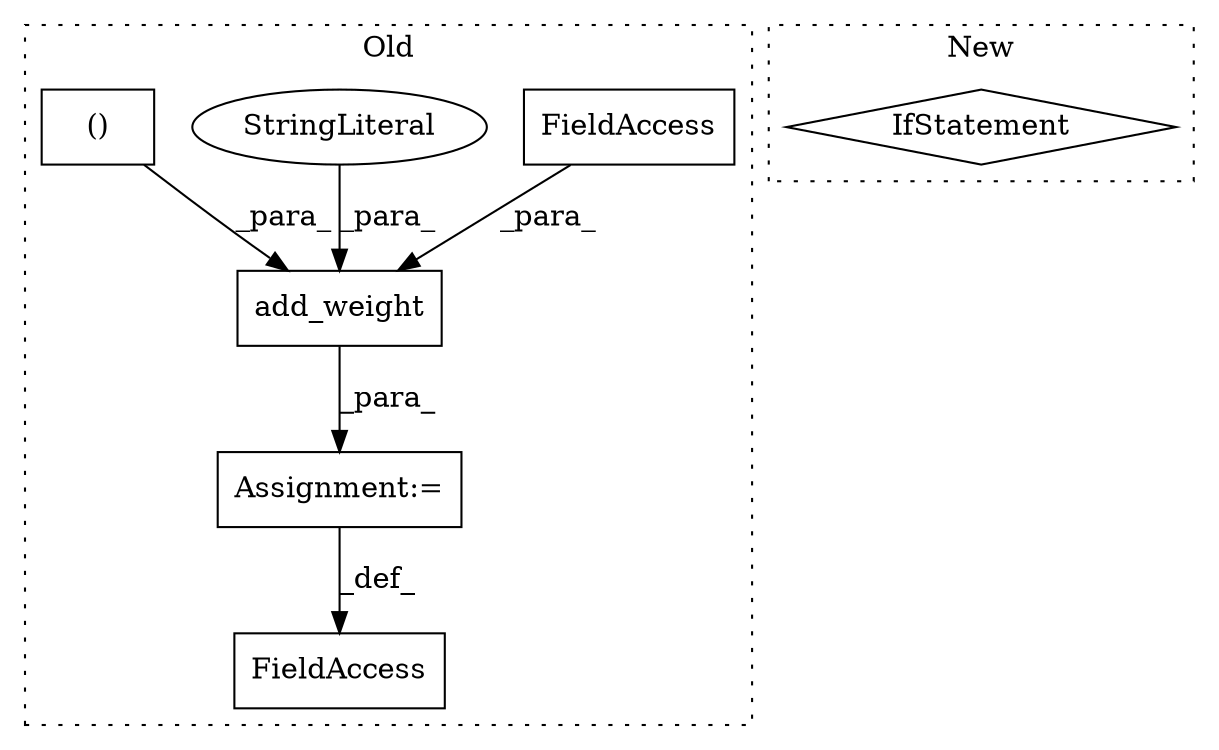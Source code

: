 digraph G {
subgraph cluster0 {
1 [label="add_weight" a="32" s="9845,9955" l="16,1" shape="box"];
3 [label="FieldAccess" a="22" s="9911" l="22" shape="box"];
4 [label="FieldAccess" a="22" s="9829" l="10" shape="box"];
5 [label="StringLiteral" a="45" s="9896" l="6" shape="ellipse"];
6 [label="Assignment:=" a="7" s="9839" l="1" shape="box"];
7 [label="()" a="106" s="9861" l="33" shape="box"];
label = "Old";
style="dotted";
}
subgraph cluster1 {
2 [label="IfStatement" a="25" s="2795,2812" l="4,2" shape="diamond"];
label = "New";
style="dotted";
}
1 -> 6 [label="_para_"];
3 -> 1 [label="_para_"];
5 -> 1 [label="_para_"];
6 -> 4 [label="_def_"];
7 -> 1 [label="_para_"];
}